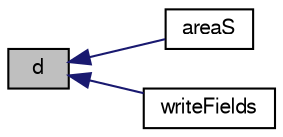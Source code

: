 digraph "d"
{
  bgcolor="transparent";
  edge [fontname="FreeSans",fontsize="10",labelfontname="FreeSans",labelfontsize="10"];
  node [fontname="FreeSans",fontsize="10",shape=record];
  rankdir="LR";
  Node1 [label="d",height=0.2,width=0.4,color="black", fillcolor="grey75", style="filled" fontcolor="black"];
  Node1 -> Node2 [dir="back",color="midnightblue",fontsize="10",style="solid",fontname="FreeSans"];
  Node2 [label="areaS",height=0.2,width=0.4,color="black",URL="$a01196.html#a1add1112dc3ff6fe03734d89b338f4b3",tooltip="Surface area for given diameter. "];
  Node1 -> Node3 [dir="back",color="midnightblue",fontsize="10",style="solid",fontname="FreeSans"];
  Node3 [label="writeFields",height=0.2,width=0.4,color="black",URL="$a01196.html#a906eddb9c2a5710c531a5a57276cc18e",tooltip="Write. "];
}
